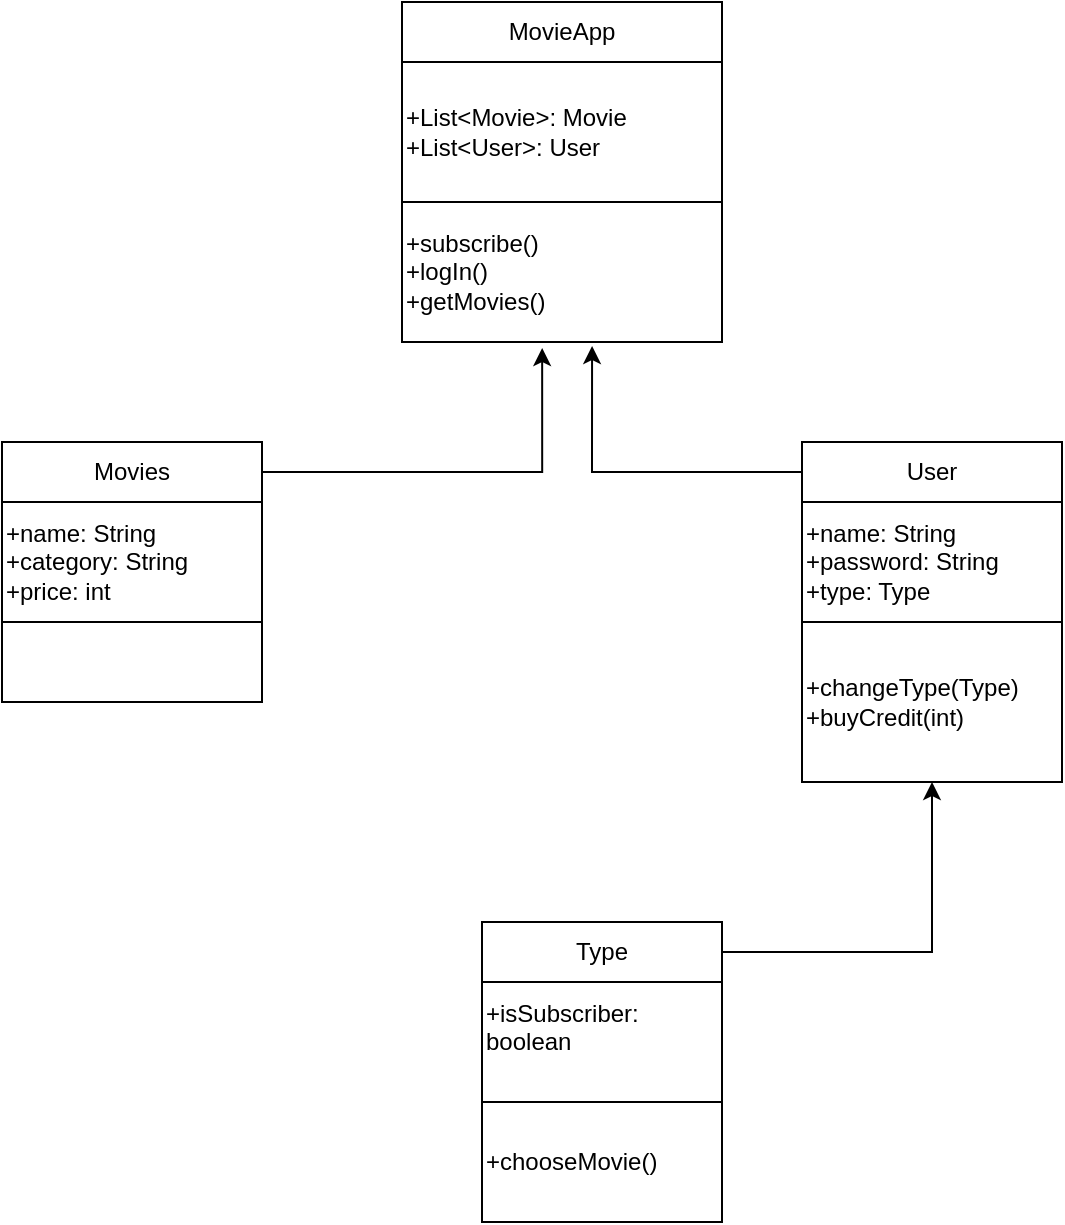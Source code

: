 <mxfile version="21.6.8" type="device">
  <diagram name="Sayfa -1" id="4NN_NvW7-rd0A_NCxt7f">
    <mxGraphModel dx="712" dy="748" grid="1" gridSize="10" guides="1" tooltips="1" connect="1" arrows="1" fold="1" page="1" pageScale="1" pageWidth="827" pageHeight="1169" math="0" shadow="0">
      <root>
        <mxCell id="0" />
        <mxCell id="1" parent="0" />
        <mxCell id="4RjPW8wFQsp4kWR_0lT3-23" value="+List&amp;lt;Movie&amp;gt;: Movie&lt;br&gt;+List&amp;lt;User&amp;gt;: User" style="rounded=0;whiteSpace=wrap;html=1;align=left;" vertex="1" parent="1">
          <mxGeometry x="240" y="90" width="160" height="70" as="geometry" />
        </mxCell>
        <mxCell id="4RjPW8wFQsp4kWR_0lT3-24" value="MovieApp" style="rounded=0;whiteSpace=wrap;html=1;" vertex="1" parent="1">
          <mxGeometry x="240" y="60" width="160" height="30" as="geometry" />
        </mxCell>
        <mxCell id="4RjPW8wFQsp4kWR_0lT3-25" value="+subscribe()&lt;br&gt;+logIn()&lt;br&gt;+getMovies()&lt;br&gt;" style="rounded=0;whiteSpace=wrap;html=1;align=left;" vertex="1" parent="1">
          <mxGeometry x="240" y="160" width="160" height="70" as="geometry" />
        </mxCell>
        <mxCell id="4RjPW8wFQsp4kWR_0lT3-37" style="edgeStyle=orthogonalEdgeStyle;rounded=0;orthogonalLoop=1;jettySize=auto;html=1;entryX=0.438;entryY=1.043;entryDx=0;entryDy=0;entryPerimeter=0;" edge="1" parent="1" source="4RjPW8wFQsp4kWR_0lT3-26" target="4RjPW8wFQsp4kWR_0lT3-25">
          <mxGeometry relative="1" as="geometry">
            <mxPoint x="310" y="240" as="targetPoint" />
          </mxGeometry>
        </mxCell>
        <mxCell id="4RjPW8wFQsp4kWR_0lT3-26" value="Movies" style="rounded=0;whiteSpace=wrap;html=1;" vertex="1" parent="1">
          <mxGeometry x="40" y="280" width="130" height="30" as="geometry" />
        </mxCell>
        <mxCell id="4RjPW8wFQsp4kWR_0lT3-27" value="+name: String&lt;br&gt;+category: String&lt;br&gt;+price: int" style="rounded=0;whiteSpace=wrap;html=1;align=left;" vertex="1" parent="1">
          <mxGeometry x="40" y="310" width="130" height="60" as="geometry" />
        </mxCell>
        <mxCell id="4RjPW8wFQsp4kWR_0lT3-28" value="" style="rounded=0;whiteSpace=wrap;html=1;" vertex="1" parent="1">
          <mxGeometry x="40" y="370" width="130" height="40" as="geometry" />
        </mxCell>
        <mxCell id="4RjPW8wFQsp4kWR_0lT3-36" style="edgeStyle=orthogonalEdgeStyle;rounded=0;orthogonalLoop=1;jettySize=auto;html=1;entryX=0.594;entryY=1.029;entryDx=0;entryDy=0;entryPerimeter=0;" edge="1" parent="1" source="4RjPW8wFQsp4kWR_0lT3-29" target="4RjPW8wFQsp4kWR_0lT3-25">
          <mxGeometry relative="1" as="geometry">
            <mxPoint x="350" y="250" as="targetPoint" />
          </mxGeometry>
        </mxCell>
        <mxCell id="4RjPW8wFQsp4kWR_0lT3-29" value="User" style="rounded=0;whiteSpace=wrap;html=1;" vertex="1" parent="1">
          <mxGeometry x="440" y="280" width="130" height="30" as="geometry" />
        </mxCell>
        <mxCell id="4RjPW8wFQsp4kWR_0lT3-30" value="+name: String&lt;br&gt;+password: String&lt;br&gt;+type: Type" style="rounded=0;whiteSpace=wrap;html=1;align=left;" vertex="1" parent="1">
          <mxGeometry x="440" y="310" width="130" height="60" as="geometry" />
        </mxCell>
        <mxCell id="4RjPW8wFQsp4kWR_0lT3-31" value="+changeType(Type)&lt;br&gt;+buyCredit(int)" style="rounded=0;whiteSpace=wrap;html=1;align=left;" vertex="1" parent="1">
          <mxGeometry x="440" y="370" width="130" height="80" as="geometry" />
        </mxCell>
        <mxCell id="4RjPW8wFQsp4kWR_0lT3-35" style="edgeStyle=orthogonalEdgeStyle;rounded=0;orthogonalLoop=1;jettySize=auto;html=1;entryX=0.5;entryY=1;entryDx=0;entryDy=0;" edge="1" parent="1" source="4RjPW8wFQsp4kWR_0lT3-32" target="4RjPW8wFQsp4kWR_0lT3-31">
          <mxGeometry relative="1" as="geometry" />
        </mxCell>
        <mxCell id="4RjPW8wFQsp4kWR_0lT3-32" value="Type" style="rounded=0;whiteSpace=wrap;html=1;" vertex="1" parent="1">
          <mxGeometry x="280" y="520" width="120" height="30" as="geometry" />
        </mxCell>
        <mxCell id="4RjPW8wFQsp4kWR_0lT3-33" value="+isSubscriber: boolean&lt;br&gt;&lt;div style=&quot;&quot;&gt;&lt;br&gt;&lt;/div&gt;" style="rounded=0;whiteSpace=wrap;html=1;align=left;" vertex="1" parent="1">
          <mxGeometry x="280" y="550" width="120" height="60" as="geometry" />
        </mxCell>
        <mxCell id="4RjPW8wFQsp4kWR_0lT3-34" value="+chooseMovie()" style="rounded=0;whiteSpace=wrap;html=1;align=left;" vertex="1" parent="1">
          <mxGeometry x="280" y="610" width="120" height="60" as="geometry" />
        </mxCell>
      </root>
    </mxGraphModel>
  </diagram>
</mxfile>
